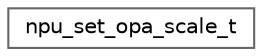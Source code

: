 digraph "Graphical Class Hierarchy"
{
 // LATEX_PDF_SIZE
  bgcolor="transparent";
  edge [fontname=Helvetica,fontsize=10,labelfontname=Helvetica,labelfontsize=10];
  node [fontname=Helvetica,fontsize=10,shape=box,height=0.2,width=0.4];
  rankdir="LR";
  Node0 [id="Node000000",label="npu_set_opa_scale_t",height=0.2,width=0.4,color="grey40", fillcolor="white", style="filled",URL="$structnpu__set__opa__scale__t.html",tooltip=" "];
}
